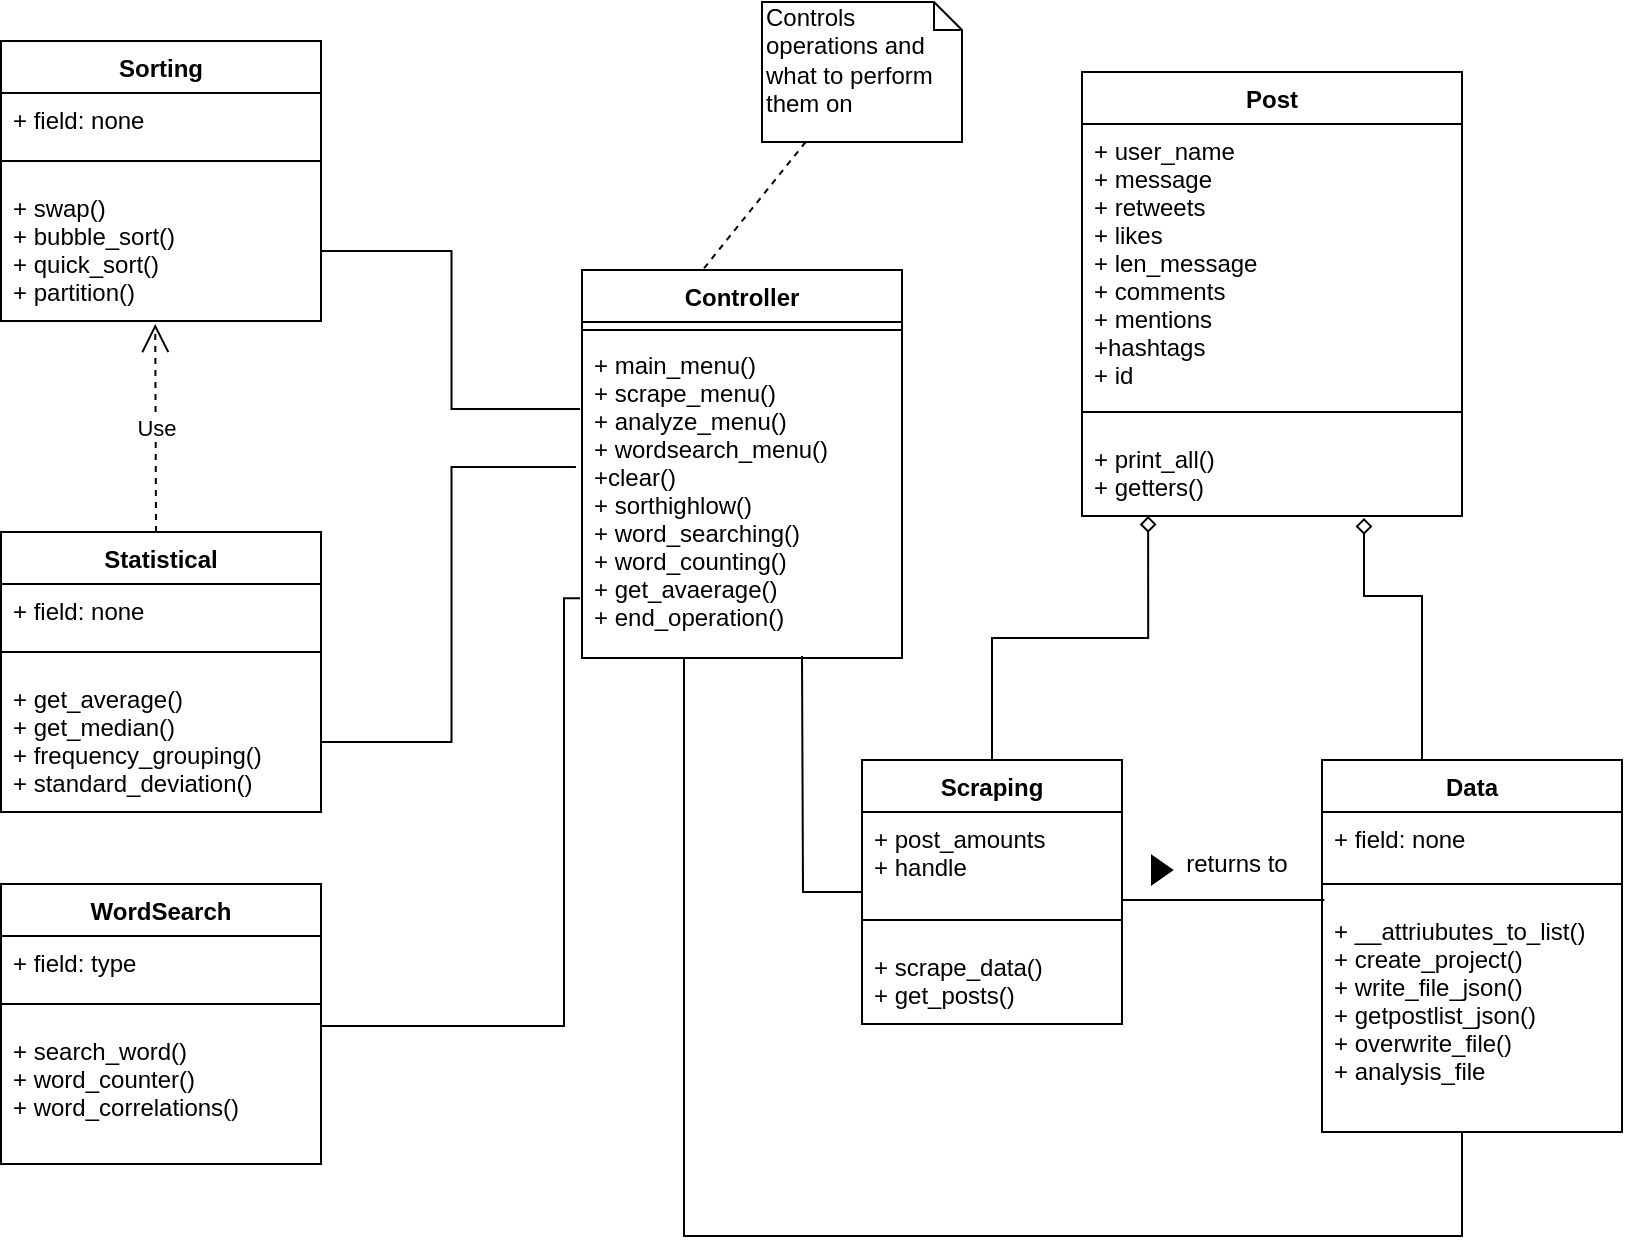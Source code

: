 <mxfile version="10.6.7" type="github"><diagram id="IkC87muRwQCxs2C02pFK" name="Page-1"><mxGraphModel dx="1890" dy="648" grid="1" gridSize="10" guides="1" tooltips="1" connect="1" arrows="1" fold="1" page="1" pageScale="1" pageWidth="827" pageHeight="1169" math="0" shadow="0"><root><mxCell id="0"/><mxCell id="1" parent="0"/><mxCell id="1eOFYq_iBo9x2FKSdbgU-1" value="Controller" style="swimlane;fontStyle=1;align=center;verticalAlign=top;childLayout=stackLayout;horizontal=1;startSize=26;horizontalStack=0;resizeParent=1;resizeParentMax=0;resizeLast=0;collapsible=1;marginBottom=0;" parent="1" vertex="1"><mxGeometry x="290" y="137" width="160" height="194" as="geometry"/></mxCell><mxCell id="1eOFYq_iBo9x2FKSdbgU-3" value="" style="line;strokeWidth=1;fillColor=none;align=left;verticalAlign=middle;spacingTop=-1;spacingLeft=3;spacingRight=3;rotatable=0;labelPosition=right;points=[];portConstraint=eastwest;" parent="1eOFYq_iBo9x2FKSdbgU-1" vertex="1"><mxGeometry y="26" width="160" height="8" as="geometry"/></mxCell><mxCell id="1eOFYq_iBo9x2FKSdbgU-4" value="+ main_menu()&#xA;+ scrape_menu()&#xA;+ analyze_menu()&#xA;+ wordsearch_menu()&#xA;+clear()&#xA;+ sorthighlow()&#xA;+ word_searching()&#xA;+ word_counting()&#xA;+ get_avaerage()&#xA;+ end_operation()&#xA;&#xA;" style="text;strokeColor=none;fillColor=none;align=left;verticalAlign=top;spacingLeft=4;spacingRight=4;overflow=hidden;rotatable=0;points=[[0,0.5],[1,0.5]];portConstraint=eastwest;" parent="1eOFYq_iBo9x2FKSdbgU-1" vertex="1"><mxGeometry y="34" width="160" height="160" as="geometry"/></mxCell><mxCell id="1eOFYq_iBo9x2FKSdbgU-18" value="Post" style="swimlane;fontStyle=1;align=center;verticalAlign=top;childLayout=stackLayout;horizontal=1;startSize=26;horizontalStack=0;resizeParent=1;resizeParentMax=0;resizeLast=0;collapsible=1;marginBottom=0;" parent="1" vertex="1"><mxGeometry x="540" y="38" width="190" height="222" as="geometry"/></mxCell><mxCell id="1eOFYq_iBo9x2FKSdbgU-19" value="+ user_name&#xA;+ message&#xA;+ retweets&#xA;+ likes&#xA;+ len_message&#xA;+ comments&#xA;+ mentions&#xA;+hashtags&#xA;+ id&#xA;&#xA;" style="text;strokeColor=none;fillColor=none;align=left;verticalAlign=top;spacingLeft=4;spacingRight=4;overflow=hidden;rotatable=0;points=[[0,0.5],[1,0.5]];portConstraint=eastwest;" parent="1eOFYq_iBo9x2FKSdbgU-18" vertex="1"><mxGeometry y="26" width="190" height="134" as="geometry"/></mxCell><mxCell id="1eOFYq_iBo9x2FKSdbgU-20" value="" style="line;strokeWidth=1;fillColor=none;align=left;verticalAlign=middle;spacingTop=-1;spacingLeft=3;spacingRight=3;rotatable=0;labelPosition=right;points=[];portConstraint=eastwest;" parent="1eOFYq_iBo9x2FKSdbgU-18" vertex="1"><mxGeometry y="160" width="190" height="20" as="geometry"/></mxCell><mxCell id="1eOFYq_iBo9x2FKSdbgU-21" value="+ print_all()&#xA;+ getters()&#xA;" style="text;strokeColor=none;fillColor=none;align=left;verticalAlign=top;spacingLeft=4;spacingRight=4;overflow=hidden;rotatable=0;points=[[0,0.5],[1,0.5]];portConstraint=eastwest;" parent="1eOFYq_iBo9x2FKSdbgU-18" vertex="1"><mxGeometry y="180" width="190" height="42" as="geometry"/></mxCell><mxCell id="1eOFYq_iBo9x2FKSdbgU-63" style="edgeStyle=orthogonalEdgeStyle;rounded=0;orthogonalLoop=1;jettySize=auto;html=1;endArrow=diamond;endFill=0;startArrow=none;startFill=0;" parent="1" source="1eOFYq_iBo9x2FKSdbgU-37" edge="1"><mxGeometry relative="1" as="geometry"><mxPoint x="681" y="261" as="targetPoint"/><Array as="points"><mxPoint x="710" y="300"/><mxPoint x="681" y="300"/><mxPoint x="681" y="261"/></Array></mxGeometry></mxCell><mxCell id="wRc2SBzQRDH4vsrJmXtg-1" style="edgeStyle=orthogonalEdgeStyle;rounded=0;orthogonalLoop=1;jettySize=auto;html=1;startArrow=none;startFill=0;endArrow=none;endFill=0;" parent="1" source="1eOFYq_iBo9x2FKSdbgU-37" edge="1"><mxGeometry relative="1" as="geometry"><Array as="points"><mxPoint x="730" y="620"/><mxPoint x="341" y="620"/><mxPoint x="341" y="331"/></Array><mxPoint x="341" y="331" as="targetPoint"/></mxGeometry></mxCell><mxCell id="1eOFYq_iBo9x2FKSdbgU-37" value="Data" style="swimlane;fontStyle=1;align=center;verticalAlign=top;childLayout=stackLayout;horizontal=1;startSize=26;horizontalStack=0;resizeParent=1;resizeParentMax=0;resizeLast=0;collapsible=1;marginBottom=0;" parent="1" vertex="1"><mxGeometry x="660" y="382" width="150" height="186" as="geometry"/></mxCell><mxCell id="1eOFYq_iBo9x2FKSdbgU-75" value="+ field: none" style="text;strokeColor=none;fillColor=none;align=left;verticalAlign=top;spacingLeft=4;spacingRight=4;overflow=hidden;rotatable=0;points=[[0,0.5],[1,0.5]];portConstraint=eastwest;" parent="1eOFYq_iBo9x2FKSdbgU-37" vertex="1"><mxGeometry y="26" width="150" height="26" as="geometry"/></mxCell><mxCell id="1eOFYq_iBo9x2FKSdbgU-39" value="" style="line;strokeWidth=1;fillColor=none;align=left;verticalAlign=middle;spacingTop=-1;spacingLeft=3;spacingRight=3;rotatable=0;labelPosition=right;points=[];portConstraint=eastwest;" parent="1eOFYq_iBo9x2FKSdbgU-37" vertex="1"><mxGeometry y="52" width="150" height="20" as="geometry"/></mxCell><mxCell id="1eOFYq_iBo9x2FKSdbgU-40" value="+ __attriubutes_to_list()&#xA;+ create_project()&#xA;+ write_file_json()&#xA;+ getpostlist_json()&#xA;+ overwrite_file()&#xA;+ analysis_file&#xA;&#xA;" style="text;strokeColor=none;fillColor=none;align=left;verticalAlign=top;spacingLeft=4;spacingRight=4;overflow=hidden;rotatable=0;points=[[0,0.5],[1,0.5]];portConstraint=eastwest;" parent="1eOFYq_iBo9x2FKSdbgU-37" vertex="1"><mxGeometry y="72" width="150" height="114" as="geometry"/></mxCell><mxCell id="1eOFYq_iBo9x2FKSdbgU-42" value="Sorting" style="swimlane;fontStyle=1;align=center;verticalAlign=top;childLayout=stackLayout;horizontal=1;startSize=26;horizontalStack=0;resizeParent=1;resizeParentMax=0;resizeLast=0;collapsible=1;marginBottom=0;" parent="1" vertex="1"><mxGeometry x="-0.5" y="22.5" width="160" height="140" as="geometry"/></mxCell><mxCell id="1eOFYq_iBo9x2FKSdbgU-43" value="+ field: none" style="text;strokeColor=none;fillColor=none;align=left;verticalAlign=top;spacingLeft=4;spacingRight=4;overflow=hidden;rotatable=0;points=[[0,0.5],[1,0.5]];portConstraint=eastwest;" parent="1eOFYq_iBo9x2FKSdbgU-42" vertex="1"><mxGeometry y="26" width="160" height="24" as="geometry"/></mxCell><mxCell id="1eOFYq_iBo9x2FKSdbgU-44" value="" style="line;strokeWidth=1;fillColor=none;align=left;verticalAlign=middle;spacingTop=-1;spacingLeft=3;spacingRight=3;rotatable=0;labelPosition=right;points=[];portConstraint=eastwest;" parent="1eOFYq_iBo9x2FKSdbgU-42" vertex="1"><mxGeometry y="50" width="160" height="20" as="geometry"/></mxCell><mxCell id="1eOFYq_iBo9x2FKSdbgU-45" value="+ swap()&#xA;+ bubble_sort()&#xA;+ quick_sort()&#xA;+ partition()&#xA;" style="text;strokeColor=none;fillColor=none;align=left;verticalAlign=top;spacingLeft=4;spacingRight=4;overflow=hidden;rotatable=0;points=[[0,0.5],[1,0.5]];portConstraint=eastwest;" parent="1eOFYq_iBo9x2FKSdbgU-42" vertex="1"><mxGeometry y="70" width="160" height="70" as="geometry"/></mxCell><mxCell id="1eOFYq_iBo9x2FKSdbgU-49" value="Statistical" style="swimlane;fontStyle=1;align=center;verticalAlign=top;childLayout=stackLayout;horizontal=1;startSize=26;horizontalStack=0;resizeParent=1;resizeParentMax=0;resizeLast=0;collapsible=1;marginBottom=0;" parent="1" vertex="1"><mxGeometry x="-0.5" y="268" width="160" height="140" as="geometry"/></mxCell><mxCell id="1eOFYq_iBo9x2FKSdbgU-50" value="+ field: none" style="text;strokeColor=none;fillColor=none;align=left;verticalAlign=top;spacingLeft=4;spacingRight=4;overflow=hidden;rotatable=0;points=[[0,0.5],[1,0.5]];portConstraint=eastwest;" parent="1eOFYq_iBo9x2FKSdbgU-49" vertex="1"><mxGeometry y="26" width="160" height="24" as="geometry"/></mxCell><mxCell id="1eOFYq_iBo9x2FKSdbgU-51" value="" style="line;strokeWidth=1;fillColor=none;align=left;verticalAlign=middle;spacingTop=-1;spacingLeft=3;spacingRight=3;rotatable=0;labelPosition=right;points=[];portConstraint=eastwest;" parent="1eOFYq_iBo9x2FKSdbgU-49" vertex="1"><mxGeometry y="50" width="160" height="20" as="geometry"/></mxCell><mxCell id="1eOFYq_iBo9x2FKSdbgU-52" value="+ get_average()&#xA;+ get_median()&#xA;+ frequency_grouping()&#xA;+ standard_deviation()" style="text;strokeColor=none;fillColor=none;align=left;verticalAlign=top;spacingLeft=4;spacingRight=4;overflow=hidden;rotatable=0;points=[[0,0.5],[1,0.5]];portConstraint=eastwest;" parent="1eOFYq_iBo9x2FKSdbgU-49" vertex="1"><mxGeometry y="70" width="160" height="70" as="geometry"/></mxCell><mxCell id="1eOFYq_iBo9x2FKSdbgU-62" style="edgeStyle=orthogonalEdgeStyle;rounded=0;orthogonalLoop=1;jettySize=auto;html=1;entryX=-0.006;entryY=0.813;entryDx=0;entryDy=0;entryPerimeter=0;endArrow=none;endFill=0;" parent="1" source="1eOFYq_iBo9x2FKSdbgU-53" target="1eOFYq_iBo9x2FKSdbgU-4" edge="1"><mxGeometry relative="1" as="geometry"><mxPoint x="280" y="330" as="targetPoint"/><Array as="points"><mxPoint x="281" y="515"/><mxPoint x="281" y="301"/></Array></mxGeometry></mxCell><mxCell id="1eOFYq_iBo9x2FKSdbgU-53" value="WordSearch" style="swimlane;fontStyle=1;align=center;verticalAlign=top;childLayout=stackLayout;horizontal=1;startSize=26;horizontalStack=0;resizeParent=1;resizeParentMax=0;resizeLast=0;collapsible=1;marginBottom=0;" parent="1" vertex="1"><mxGeometry x="-0.5" y="444" width="160" height="140" as="geometry"/></mxCell><mxCell id="1eOFYq_iBo9x2FKSdbgU-54" value="+ field: type" style="text;strokeColor=none;fillColor=none;align=left;verticalAlign=top;spacingLeft=4;spacingRight=4;overflow=hidden;rotatable=0;points=[[0,0.5],[1,0.5]];portConstraint=eastwest;" parent="1eOFYq_iBo9x2FKSdbgU-53" vertex="1"><mxGeometry y="26" width="160" height="24" as="geometry"/></mxCell><mxCell id="1eOFYq_iBo9x2FKSdbgU-55" value="" style="line;strokeWidth=1;fillColor=none;align=left;verticalAlign=middle;spacingTop=-1;spacingLeft=3;spacingRight=3;rotatable=0;labelPosition=right;points=[];portConstraint=eastwest;" parent="1eOFYq_iBo9x2FKSdbgU-53" vertex="1"><mxGeometry y="50" width="160" height="20" as="geometry"/></mxCell><mxCell id="1eOFYq_iBo9x2FKSdbgU-56" value="+ search_word()&#xA;+ word_counter()&#xA;+ word_correlations()" style="text;strokeColor=none;fillColor=none;align=left;verticalAlign=top;spacingLeft=4;spacingRight=4;overflow=hidden;rotatable=0;points=[[0,0.5],[1,0.5]];portConstraint=eastwest;" parent="1eOFYq_iBo9x2FKSdbgU-53" vertex="1"><mxGeometry y="70" width="160" height="70" as="geometry"/></mxCell><mxCell id="1eOFYq_iBo9x2FKSdbgU-57" style="edgeStyle=orthogonalEdgeStyle;rounded=0;orthogonalLoop=1;jettySize=auto;html=1;entryX=-0.006;entryY=0.222;entryDx=0;entryDy=0;entryPerimeter=0;startArrow=none;startFill=0;endArrow=none;endFill=0;" parent="1" source="1eOFYq_iBo9x2FKSdbgU-45" target="1eOFYq_iBo9x2FKSdbgU-4" edge="1"><mxGeometry relative="1" as="geometry"/></mxCell><mxCell id="1eOFYq_iBo9x2FKSdbgU-58" style="edgeStyle=orthogonalEdgeStyle;rounded=0;orthogonalLoop=1;jettySize=auto;html=1;entryX=-0.019;entryY=0.403;entryDx=0;entryDy=0;entryPerimeter=0;endArrow=none;endFill=0;" parent="1" source="1eOFYq_iBo9x2FKSdbgU-52" target="1eOFYq_iBo9x2FKSdbgU-4" edge="1"><mxGeometry relative="1" as="geometry"/></mxCell><mxCell id="1eOFYq_iBo9x2FKSdbgU-74" style="edgeStyle=orthogonalEdgeStyle;rounded=0;orthogonalLoop=1;jettySize=auto;html=1;endArrow=none;endFill=0;" parent="1" source="1eOFYq_iBo9x2FKSdbgU-68" edge="1"><mxGeometry relative="1" as="geometry"><mxPoint x="400" y="330" as="targetPoint"/></mxGeometry></mxCell><mxCell id="wRc2SBzQRDH4vsrJmXtg-4" style="edgeStyle=orthogonalEdgeStyle;rounded=0;orthogonalLoop=1;jettySize=auto;html=1;entryX=0.008;entryY=0.9;entryDx=0;entryDy=0;entryPerimeter=0;startArrow=none;startFill=0;endArrow=none;endFill=0;" parent="1" source="1eOFYq_iBo9x2FKSdbgU-68" target="1eOFYq_iBo9x2FKSdbgU-39" edge="1"><mxGeometry relative="1" as="geometry"><Array as="points"><mxPoint x="580" y="452"/><mxPoint x="580" y="452"/></Array></mxGeometry></mxCell><mxCell id="gD81h6OxbqUg-6_rZF-6-12" style="edgeStyle=orthogonalEdgeStyle;rounded=0;orthogonalLoop=1;jettySize=auto;html=1;entryX=0.174;entryY=1;entryDx=0;entryDy=0;entryPerimeter=0;startArrow=none;startFill=0;endArrow=diamond;endFill=0;" edge="1" parent="1" source="1eOFYq_iBo9x2FKSdbgU-68" target="1eOFYq_iBo9x2FKSdbgU-21"><mxGeometry relative="1" as="geometry"/></mxCell><mxCell id="1eOFYq_iBo9x2FKSdbgU-68" value="Scraping" style="swimlane;fontStyle=1;align=center;verticalAlign=top;childLayout=stackLayout;horizontal=1;startSize=26;horizontalStack=0;resizeParent=1;resizeParentMax=0;resizeLast=0;collapsible=1;marginBottom=0;" parent="1" vertex="1"><mxGeometry x="430" y="382" width="130" height="132" as="geometry"/></mxCell><mxCell id="1eOFYq_iBo9x2FKSdbgU-69" value="+ post_amounts&#xA;+ handle&#xA;" style="text;strokeColor=none;fillColor=none;align=left;verticalAlign=top;spacingLeft=4;spacingRight=4;overflow=hidden;rotatable=0;points=[[0,0.5],[1,0.5]];portConstraint=eastwest;" parent="1eOFYq_iBo9x2FKSdbgU-68" vertex="1"><mxGeometry y="26" width="130" height="44" as="geometry"/></mxCell><mxCell id="1eOFYq_iBo9x2FKSdbgU-70" value="" style="line;strokeWidth=1;fillColor=none;align=left;verticalAlign=middle;spacingTop=-1;spacingLeft=3;spacingRight=3;rotatable=0;labelPosition=right;points=[];portConstraint=eastwest;" parent="1eOFYq_iBo9x2FKSdbgU-68" vertex="1"><mxGeometry y="70" width="130" height="20" as="geometry"/></mxCell><mxCell id="1eOFYq_iBo9x2FKSdbgU-71" value="+ scrape_data()&#xA;+ get_posts()&#xA;" style="text;strokeColor=none;fillColor=none;align=left;verticalAlign=top;spacingLeft=4;spacingRight=4;overflow=hidden;rotatable=0;points=[[0,0.5],[1,0.5]];portConstraint=eastwest;" parent="1eOFYq_iBo9x2FKSdbgU-68" vertex="1"><mxGeometry y="90" width="130" height="42" as="geometry"/></mxCell><mxCell id="wRc2SBzQRDH4vsrJmXtg-5" value="Use" style="endArrow=open;endSize=12;dashed=1;html=1;entryX=0.482;entryY=1.021;entryDx=0;entryDy=0;entryPerimeter=0;" parent="1" target="1eOFYq_iBo9x2FKSdbgU-45" edge="1"><mxGeometry width="160" relative="1" as="geometry"><mxPoint x="77" y="268" as="sourcePoint"/><mxPoint x="-40" y="180" as="targetPoint"/></mxGeometry></mxCell><mxCell id="wRc2SBzQRDH4vsrJmXtg-13" style="rounded=0;orthogonalLoop=1;jettySize=auto;html=1;entryX=0.375;entryY=0.002;entryDx=0;entryDy=0;entryPerimeter=0;startArrow=none;startFill=0;endArrow=none;endFill=0;dashed=1;" parent="1" source="wRc2SBzQRDH4vsrJmXtg-11" target="1eOFYq_iBo9x2FKSdbgU-1" edge="1"><mxGeometry relative="1" as="geometry"/></mxCell><mxCell id="wRc2SBzQRDH4vsrJmXtg-11" value="Controls operations and what to perform them on" style="shape=note;whiteSpace=wrap;html=1;size=14;verticalAlign=top;align=left;spacingTop=-6;fillColor=#FFFFFF;" parent="1" vertex="1"><mxGeometry x="380" y="3" width="100" height="70" as="geometry"/></mxCell><mxCell id="gD81h6OxbqUg-6_rZF-6-13" value="" style="triangle;whiteSpace=wrap;html=1;fillColor=#000000;" vertex="1" parent="1"><mxGeometry x="575" y="430" width="10" height="14" as="geometry"/></mxCell><mxCell id="gD81h6OxbqUg-6_rZF-6-14" value="returns to" style="text;html=1;strokeColor=none;fillColor=none;align=center;verticalAlign=middle;whiteSpace=wrap;rounded=0;" vertex="1" parent="1"><mxGeometry x="590" y="424" width="55" height="20" as="geometry"/></mxCell></root></mxGraphModel></diagram></mxfile>